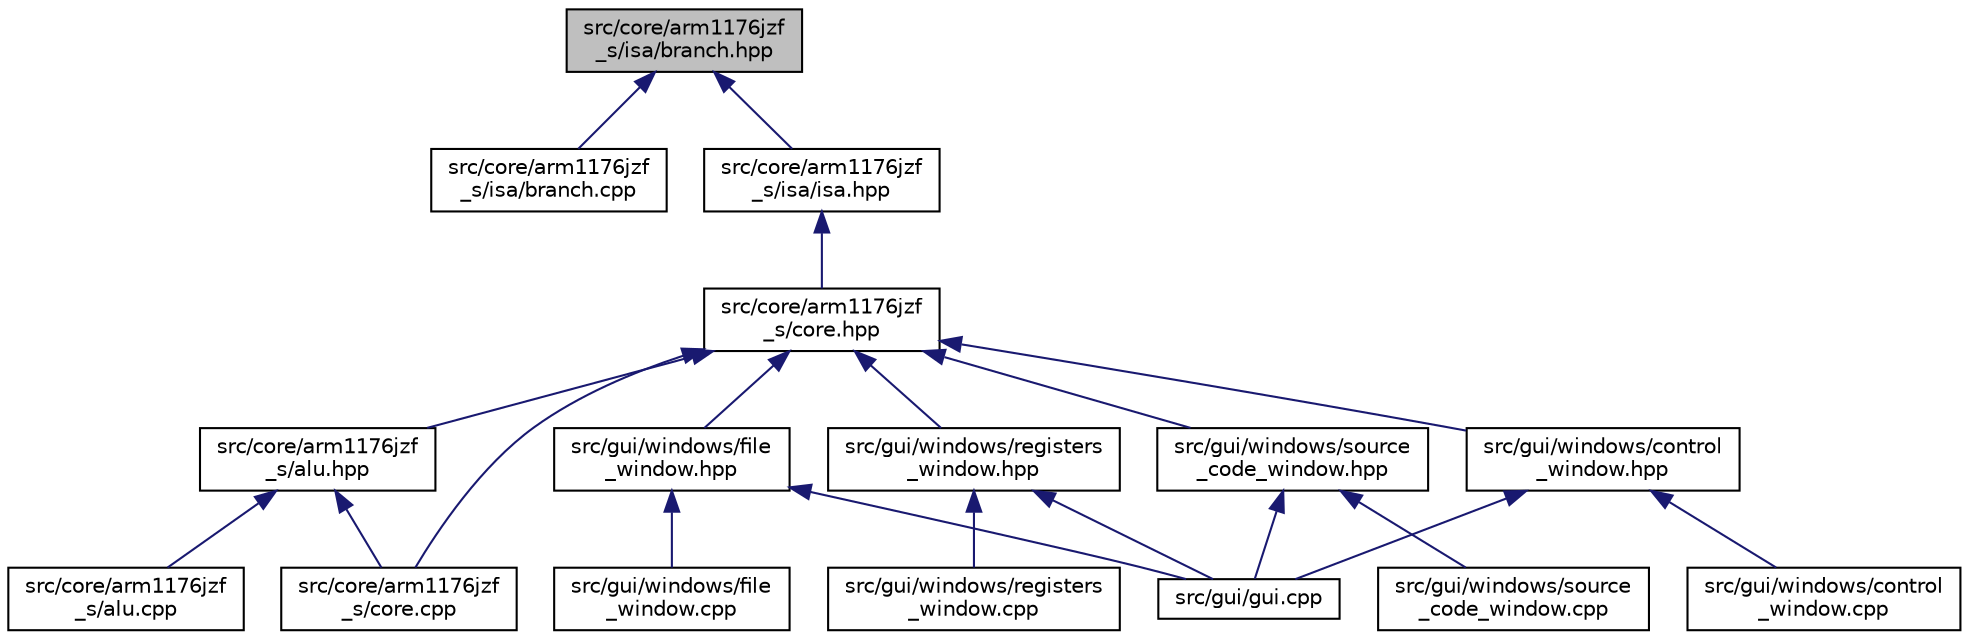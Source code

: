 digraph "src/core/arm1176jzf_s/isa/branch.hpp"
{
 // LATEX_PDF_SIZE
  bgcolor="transparent";
  edge [fontname="Helvetica",fontsize="10",labelfontname="Helvetica",labelfontsize="10"];
  node [fontname="Helvetica",fontsize="10",shape=record];
  Node1 [label="src/core/arm1176jzf\l_s/isa/branch.hpp",height=0.2,width=0.4,color="black", fillcolor="grey75", style="filled", fontcolor="black",tooltip=" "];
  Node1 -> Node2 [dir="back",color="midnightblue",fontsize="10",style="solid",fontname="Helvetica"];
  Node2 [label="src/core/arm1176jzf\l_s/isa/branch.cpp",height=0.2,width=0.4,color="black",URL="$branch_8cpp.html",tooltip=" "];
  Node1 -> Node3 [dir="back",color="midnightblue",fontsize="10",style="solid",fontname="Helvetica"];
  Node3 [label="src/core/arm1176jzf\l_s/isa/isa.hpp",height=0.2,width=0.4,color="black",URL="$isa_8hpp.html",tooltip=" "];
  Node3 -> Node4 [dir="back",color="midnightblue",fontsize="10",style="solid",fontname="Helvetica"];
  Node4 [label="src/core/arm1176jzf\l_s/core.hpp",height=0.2,width=0.4,color="black",URL="$core_8hpp.html",tooltip="This file defines a class that represents a CPU core (arm1176jzf_s)."];
  Node4 -> Node5 [dir="back",color="midnightblue",fontsize="10",style="solid",fontname="Helvetica"];
  Node5 [label="src/core/arm1176jzf\l_s/alu.hpp",height=0.2,width=0.4,color="black",URL="$alu_8hpp.html",tooltip=" "];
  Node5 -> Node6 [dir="back",color="midnightblue",fontsize="10",style="solid",fontname="Helvetica"];
  Node6 [label="src/core/arm1176jzf\l_s/alu.cpp",height=0.2,width=0.4,color="black",URL="$alu_8cpp.html",tooltip=" "];
  Node5 -> Node7 [dir="back",color="midnightblue",fontsize="10",style="solid",fontname="Helvetica"];
  Node7 [label="src/core/arm1176jzf\l_s/core.cpp",height=0.2,width=0.4,color="black",URL="$core_8cpp.html",tooltip=" "];
  Node4 -> Node7 [dir="back",color="midnightblue",fontsize="10",style="solid",fontname="Helvetica"];
  Node4 -> Node8 [dir="back",color="midnightblue",fontsize="10",style="solid",fontname="Helvetica"];
  Node8 [label="src/gui/windows/control\l_window.hpp",height=0.2,width=0.4,color="black",URL="$control__window_8hpp.html",tooltip=" "];
  Node8 -> Node9 [dir="back",color="midnightblue",fontsize="10",style="solid",fontname="Helvetica"];
  Node9 [label="src/gui/gui.cpp",height=0.2,width=0.4,color="black",URL="$gui_8cpp.html",tooltip=" "];
  Node8 -> Node10 [dir="back",color="midnightblue",fontsize="10",style="solid",fontname="Helvetica"];
  Node10 [label="src/gui/windows/control\l_window.cpp",height=0.2,width=0.4,color="black",URL="$control__window_8cpp.html",tooltip=" "];
  Node4 -> Node11 [dir="back",color="midnightblue",fontsize="10",style="solid",fontname="Helvetica"];
  Node11 [label="src/gui/windows/file\l_window.hpp",height=0.2,width=0.4,color="black",URL="$file__window_8hpp.html",tooltip=" "];
  Node11 -> Node9 [dir="back",color="midnightblue",fontsize="10",style="solid",fontname="Helvetica"];
  Node11 -> Node12 [dir="back",color="midnightblue",fontsize="10",style="solid",fontname="Helvetica"];
  Node12 [label="src/gui/windows/file\l_window.cpp",height=0.2,width=0.4,color="black",URL="$file__window_8cpp.html",tooltip=" "];
  Node4 -> Node13 [dir="back",color="midnightblue",fontsize="10",style="solid",fontname="Helvetica"];
  Node13 [label="src/gui/windows/registers\l_window.hpp",height=0.2,width=0.4,color="black",URL="$registers__window_8hpp.html",tooltip=" "];
  Node13 -> Node9 [dir="back",color="midnightblue",fontsize="10",style="solid",fontname="Helvetica"];
  Node13 -> Node14 [dir="back",color="midnightblue",fontsize="10",style="solid",fontname="Helvetica"];
  Node14 [label="src/gui/windows/registers\l_window.cpp",height=0.2,width=0.4,color="black",URL="$registers__window_8cpp.html",tooltip=" "];
  Node4 -> Node15 [dir="back",color="midnightblue",fontsize="10",style="solid",fontname="Helvetica"];
  Node15 [label="src/gui/windows/source\l_code_window.hpp",height=0.2,width=0.4,color="black",URL="$source__code__window_8hpp.html",tooltip=" "];
  Node15 -> Node9 [dir="back",color="midnightblue",fontsize="10",style="solid",fontname="Helvetica"];
  Node15 -> Node16 [dir="back",color="midnightblue",fontsize="10",style="solid",fontname="Helvetica"];
  Node16 [label="src/gui/windows/source\l_code_window.cpp",height=0.2,width=0.4,color="black",URL="$source__code__window_8cpp.html",tooltip=" "];
}
